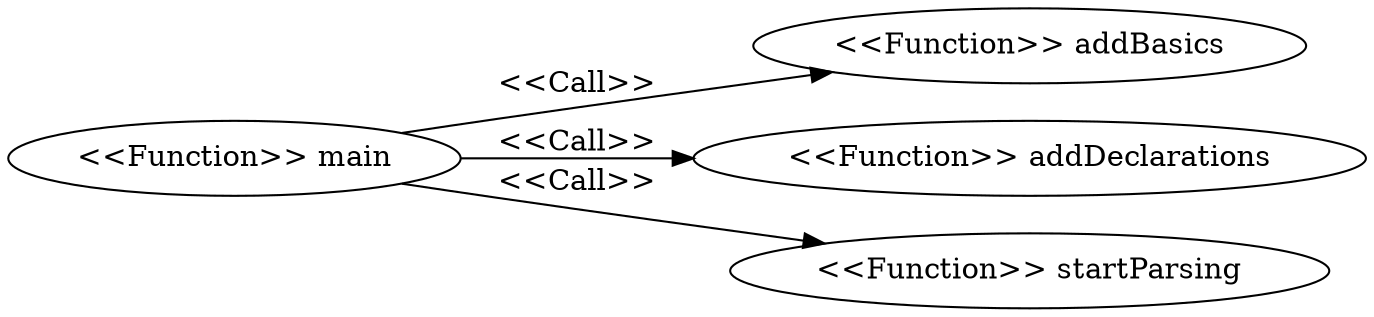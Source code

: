 digraph {
 rankdir=LR;
 compound=true;

// Component Subgraphs
// ComponentCall Arches

// Function Nodes
15 [label="<<Function>> addBasics"];
16 [label="<<Function>> addDeclarations"];
17 [label="<<Function>> startParsing"];
18 [label="<<Function>> main"];

// Call Arches
18->15 [label="<<Call>>"];
18->16 [label="<<Call>>"];
18->17 [label="<<Call>>"];

}
